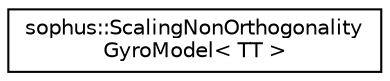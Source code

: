 digraph "Graphical Class Hierarchy"
{
 // LATEX_PDF_SIZE
  edge [fontname="Helvetica",fontsize="10",labelfontname="Helvetica",labelfontsize="10"];
  node [fontname="Helvetica",fontsize="10",shape=record];
  rankdir="LR";
  Node0 [label="sophus::ScalingNonOrthogonality\lGyroModel\< TT \>",height=0.2,width=0.4,color="black", fillcolor="white", style="filled",URL="$structsophus_1_1_scaling_non_orthogonality_gyro_model.html",tooltip=" "];
}
